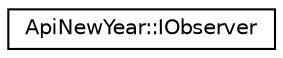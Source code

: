 digraph "Graphical Class Hierarchy"
{
  edge [fontname="Helvetica",fontsize="10",labelfontname="Helvetica",labelfontsize="10"];
  node [fontname="Helvetica",fontsize="10",shape=record];
  rankdir="LR";
  Node1 [label="ApiNewYear::IObserver",height=0.2,width=0.4,color="black", fillcolor="white", style="filled",URL="$class_api_new_year_1_1_i_observer.html",tooltip="Base class used to execute modules in the ExecutionLine. "];
}
